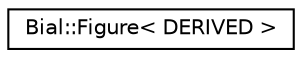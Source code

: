 digraph "Graphical Class Hierarchy"
{
  edge [fontname="Helvetica",fontsize="10",labelfontname="Helvetica",labelfontsize="10"];
  node [fontname="Helvetica",fontsize="10",shape=record];
  rankdir="LR";
  Node1 [label="Bial::Figure\< DERIVED \>",height=0.2,width=0.4,color="black", fillcolor="white", style="filled",URL="$class_bial_1_1_figure.html"];
}
